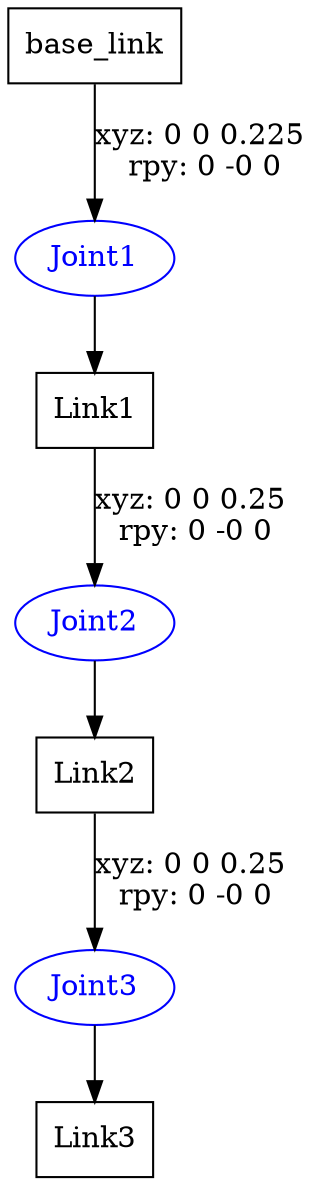 digraph G {
node [shape=box];
"base_link" [label="base_link"];
"Link1" [label="Link1"];
"Link2" [label="Link2"];
"Link3" [label="Link3"];
node [shape=ellipse, color=blue, fontcolor=blue];
"base_link" -> "Joint1" [label="xyz: 0 0 0.225 \nrpy: 0 -0 0"]
"Joint1" -> "Link1"
"Link1" -> "Joint2" [label="xyz: 0 0 0.25 \nrpy: 0 -0 0"]
"Joint2" -> "Link2"
"Link2" -> "Joint3" [label="xyz: 0 0 0.25 \nrpy: 0 -0 0"]
"Joint3" -> "Link3"
}
